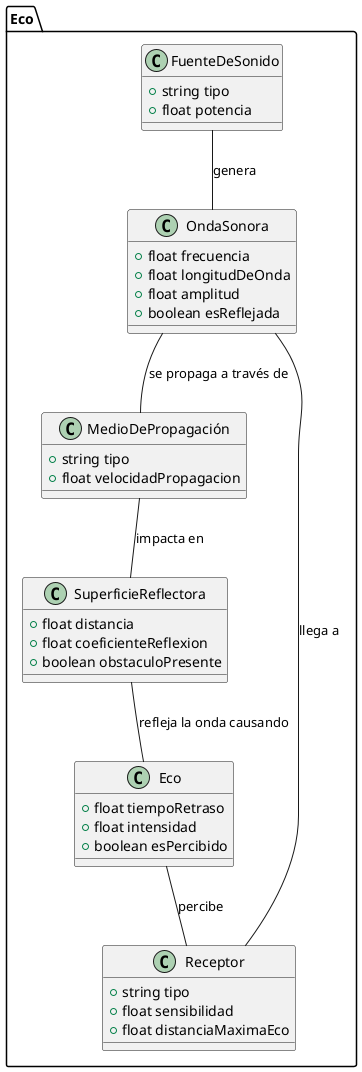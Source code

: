 @startuml
package Eco {
  class "FuenteDeSonido" {
    +string tipo
    +float potencia
  }
  class "OndaSonora" {
    +float frecuencia
    +float longitudDeOnda
    +float amplitud
    +boolean esReflejada
  }
  class "MedioDePropagación" {
    +string tipo
    +float velocidadPropagacion
  }
  class "SuperficieReflectora" {
    +float distancia
    +float coeficienteReflexion
    +boolean obstaculoPresente
  }
  class "Receptor" {
    +string tipo
    +float sensibilidad
    +float distanciaMaximaEco
  }
  class "Eco" {
    +float tiempoRetraso
    +float intensidad
    +boolean esPercibido
  }

  FuenteDeSonido -- OndaSonora : "genera"
  OndaSonora -- MedioDePropagación : "se propaga a través de"
  MedioDePropagación -- SuperficieReflectora : "impacta en"
  OndaSonora -- Receptor : "llega a"
  SuperficieReflectora -- Eco : "refleja la onda causando"
  Eco -- Receptor : "percibe"
}
@enduml